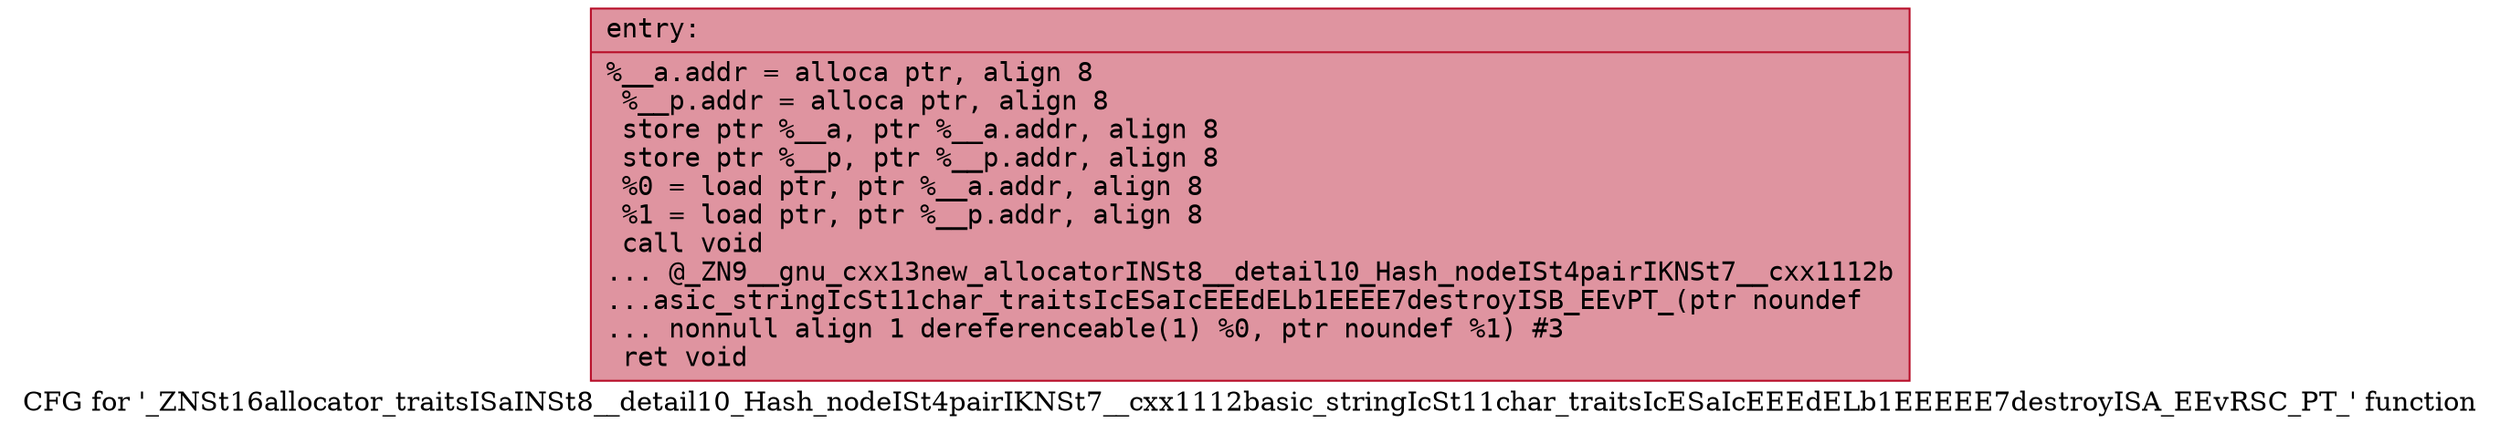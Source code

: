 digraph "CFG for '_ZNSt16allocator_traitsISaINSt8__detail10_Hash_nodeISt4pairIKNSt7__cxx1112basic_stringIcSt11char_traitsIcESaIcEEEdELb1EEEEE7destroyISA_EEvRSC_PT_' function" {
	label="CFG for '_ZNSt16allocator_traitsISaINSt8__detail10_Hash_nodeISt4pairIKNSt7__cxx1112basic_stringIcSt11char_traitsIcESaIcEEEdELb1EEEEE7destroyISA_EEvRSC_PT_' function";

	Node0x556bfe98eed0 [shape=record,color="#b70d28ff", style=filled, fillcolor="#b70d2870" fontname="Courier",label="{entry:\l|  %__a.addr = alloca ptr, align 8\l  %__p.addr = alloca ptr, align 8\l  store ptr %__a, ptr %__a.addr, align 8\l  store ptr %__p, ptr %__p.addr, align 8\l  %0 = load ptr, ptr %__a.addr, align 8\l  %1 = load ptr, ptr %__p.addr, align 8\l  call void\l... @_ZN9__gnu_cxx13new_allocatorINSt8__detail10_Hash_nodeISt4pairIKNSt7__cxx1112b\l...asic_stringIcSt11char_traitsIcESaIcEEEdELb1EEEE7destroyISB_EEvPT_(ptr noundef\l... nonnull align 1 dereferenceable(1) %0, ptr noundef %1) #3\l  ret void\l}"];
}
